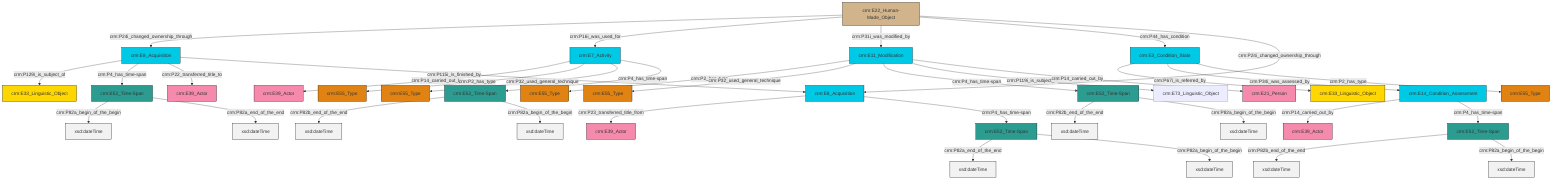 graph TD
classDef Literal fill:#f2f2f2,stroke:#000000;
classDef CRM_Entity fill:#FFFFFF,stroke:#000000;
classDef Temporal_Entity fill:#00C9E6, stroke:#000000;
classDef Type fill:#E18312, stroke:#000000;
classDef Time-Span fill:#2C9C91, stroke:#000000;
classDef Appellation fill:#FFEB7F, stroke:#000000;
classDef Place fill:#008836, stroke:#000000;
classDef Persistent_Item fill:#B266B2, stroke:#000000;
classDef Conceptual_Object fill:#FFD700, stroke:#000000;
classDef Physical_Thing fill:#D2B48C, stroke:#000000;
classDef Actor fill:#f58aad, stroke:#000000;
classDef PC_Classes fill:#4ce600, stroke:#000000;
classDef Multi fill:#cccccc,stroke:#000000;

2["crm:E52_Time-Span"]:::Time-Span -->|crm:P82a_end_of_the_end| 3[xsd:dateTime]:::Literal
4["crm:E22_Human-Made_Object"]:::Physical_Thing -->|crm:P24i_changed_ownership_through| 5["crm:E8_Acquisition"]:::Temporal_Entity
4["crm:E22_Human-Made_Object"]:::Physical_Thing -->|crm:P16i_was_used_for| 8["crm:E7_Activity"]:::Temporal_Entity
9["crm:E52_Time-Span"]:::Time-Span -->|crm:P82b_end_of_the_end| 10[xsd:dateTime]:::Literal
13["crm:E52_Time-Span"]:::Time-Span -->|crm:P82b_end_of_the_end| 14[xsd:dateTime]:::Literal
5["crm:E8_Acquisition"]:::Temporal_Entity -->|crm:P129i_is_subject_of| 15["crm:E33_Linguistic_Object"]:::Conceptual_Object
6["crm:E3_Condition_State"]:::Temporal_Entity -->|crm:P67i_is_referred_by| 16["crm:E33_Linguistic_Object"]:::Conceptual_Object
5["crm:E8_Acquisition"]:::Temporal_Entity -->|crm:P4_has_time-span| 17["crm:E52_Time-Span"]:::Time-Span
0["crm:E14_Condition_Assessment"]:::Temporal_Entity -->|crm:P14_carried_out_by| 11["crm:E39_Actor"]:::Actor
0["crm:E14_Condition_Assessment"]:::Temporal_Entity -->|crm:P4_has_time-span| 24["crm:E52_Time-Span"]:::Time-Span
5["crm:E8_Acquisition"]:::Temporal_Entity -->|crm:P22_transferred_title_to| 25["crm:E39_Actor"]:::Actor
8["crm:E7_Activity"]:::Temporal_Entity -->|crm:P14_carried_out_by| 20["crm:E39_Actor"]:::Actor
27["crm:E8_Acquisition"]:::Temporal_Entity -->|crm:P23_transferred_title_from| 28["crm:E39_Actor"]:::Actor
24["crm:E52_Time-Span"]:::Time-Span -->|crm:P82b_end_of_the_end| 29[xsd:dateTime]:::Literal
30["crm:E11_Modification"]:::Temporal_Entity -->|crm:P2_has_type| 31["crm:E55_Type"]:::Type
30["crm:E11_Modification"]:::Temporal_Entity -->|crm:P32_used_general_technique| 35["crm:E55_Type"]:::Type
8["crm:E7_Activity"]:::Temporal_Entity -->|crm:P2_has_type| 36["crm:E55_Type"]:::Type
30["crm:E11_Modification"]:::Temporal_Entity -->|crm:P4_has_time-span| 9["crm:E52_Time-Span"]:::Time-Span
24["crm:E52_Time-Span"]:::Time-Span -->|crm:P82a_begin_of_the_begin| 41[xsd:dateTime]:::Literal
4["crm:E22_Human-Made_Object"]:::Physical_Thing -->|crm:P31i_was_modified_by| 30["crm:E11_Modification"]:::Temporal_Entity
30["crm:E11_Modification"]:::Temporal_Entity -->|crm:P119i_is_subject_of| 22["crm:E73_Linguistic_Object"]:::Default
4["crm:E22_Human-Made_Object"]:::Physical_Thing -->|crm:P44_has_condition| 6["crm:E3_Condition_State"]:::Temporal_Entity
8["crm:E7_Activity"]:::Temporal_Entity -->|crm:P32_used_general_technique| 48["crm:E55_Type"]:::Type
2["crm:E52_Time-Span"]:::Time-Span -->|crm:P82a_begin_of_the_begin| 50[xsd:dateTime]:::Literal
8["crm:E7_Activity"]:::Temporal_Entity -->|crm:P4_has_time-span| 13["crm:E52_Time-Span"]:::Time-Span
4["crm:E22_Human-Made_Object"]:::Physical_Thing -->|crm:P24i_changed_ownership_through| 27["crm:E8_Acquisition"]:::Temporal_Entity
6["crm:E3_Condition_State"]:::Temporal_Entity -->|crm:P34i_was_assessed_by| 0["crm:E14_Condition_Assessment"]:::Temporal_Entity
27["crm:E8_Acquisition"]:::Temporal_Entity -->|crm:P4_has_time-span| 2["crm:E52_Time-Span"]:::Time-Span
5["crm:E8_Acquisition"]:::Temporal_Entity -->|crm:P115i_is_finished_by| 27["crm:E8_Acquisition"]:::Temporal_Entity
17["crm:E52_Time-Span"]:::Time-Span -->|crm:P82a_begin_of_the_begin| 53[xsd:dateTime]:::Literal
17["crm:E52_Time-Span"]:::Time-Span -->|crm:P82a_end_of_the_end| 54[xsd:dateTime]:::Literal
6["crm:E3_Condition_State"]:::Temporal_Entity -->|crm:P2_has_type| 38["crm:E55_Type"]:::Type
9["crm:E52_Time-Span"]:::Time-Span -->|crm:P82a_begin_of_the_begin| 56[xsd:dateTime]:::Literal
13["crm:E52_Time-Span"]:::Time-Span -->|crm:P82a_begin_of_the_begin| 57[xsd:dateTime]:::Literal
30["crm:E11_Modification"]:::Temporal_Entity -->|crm:P14_carried_out_by| 18["crm:E21_Person"]:::Actor